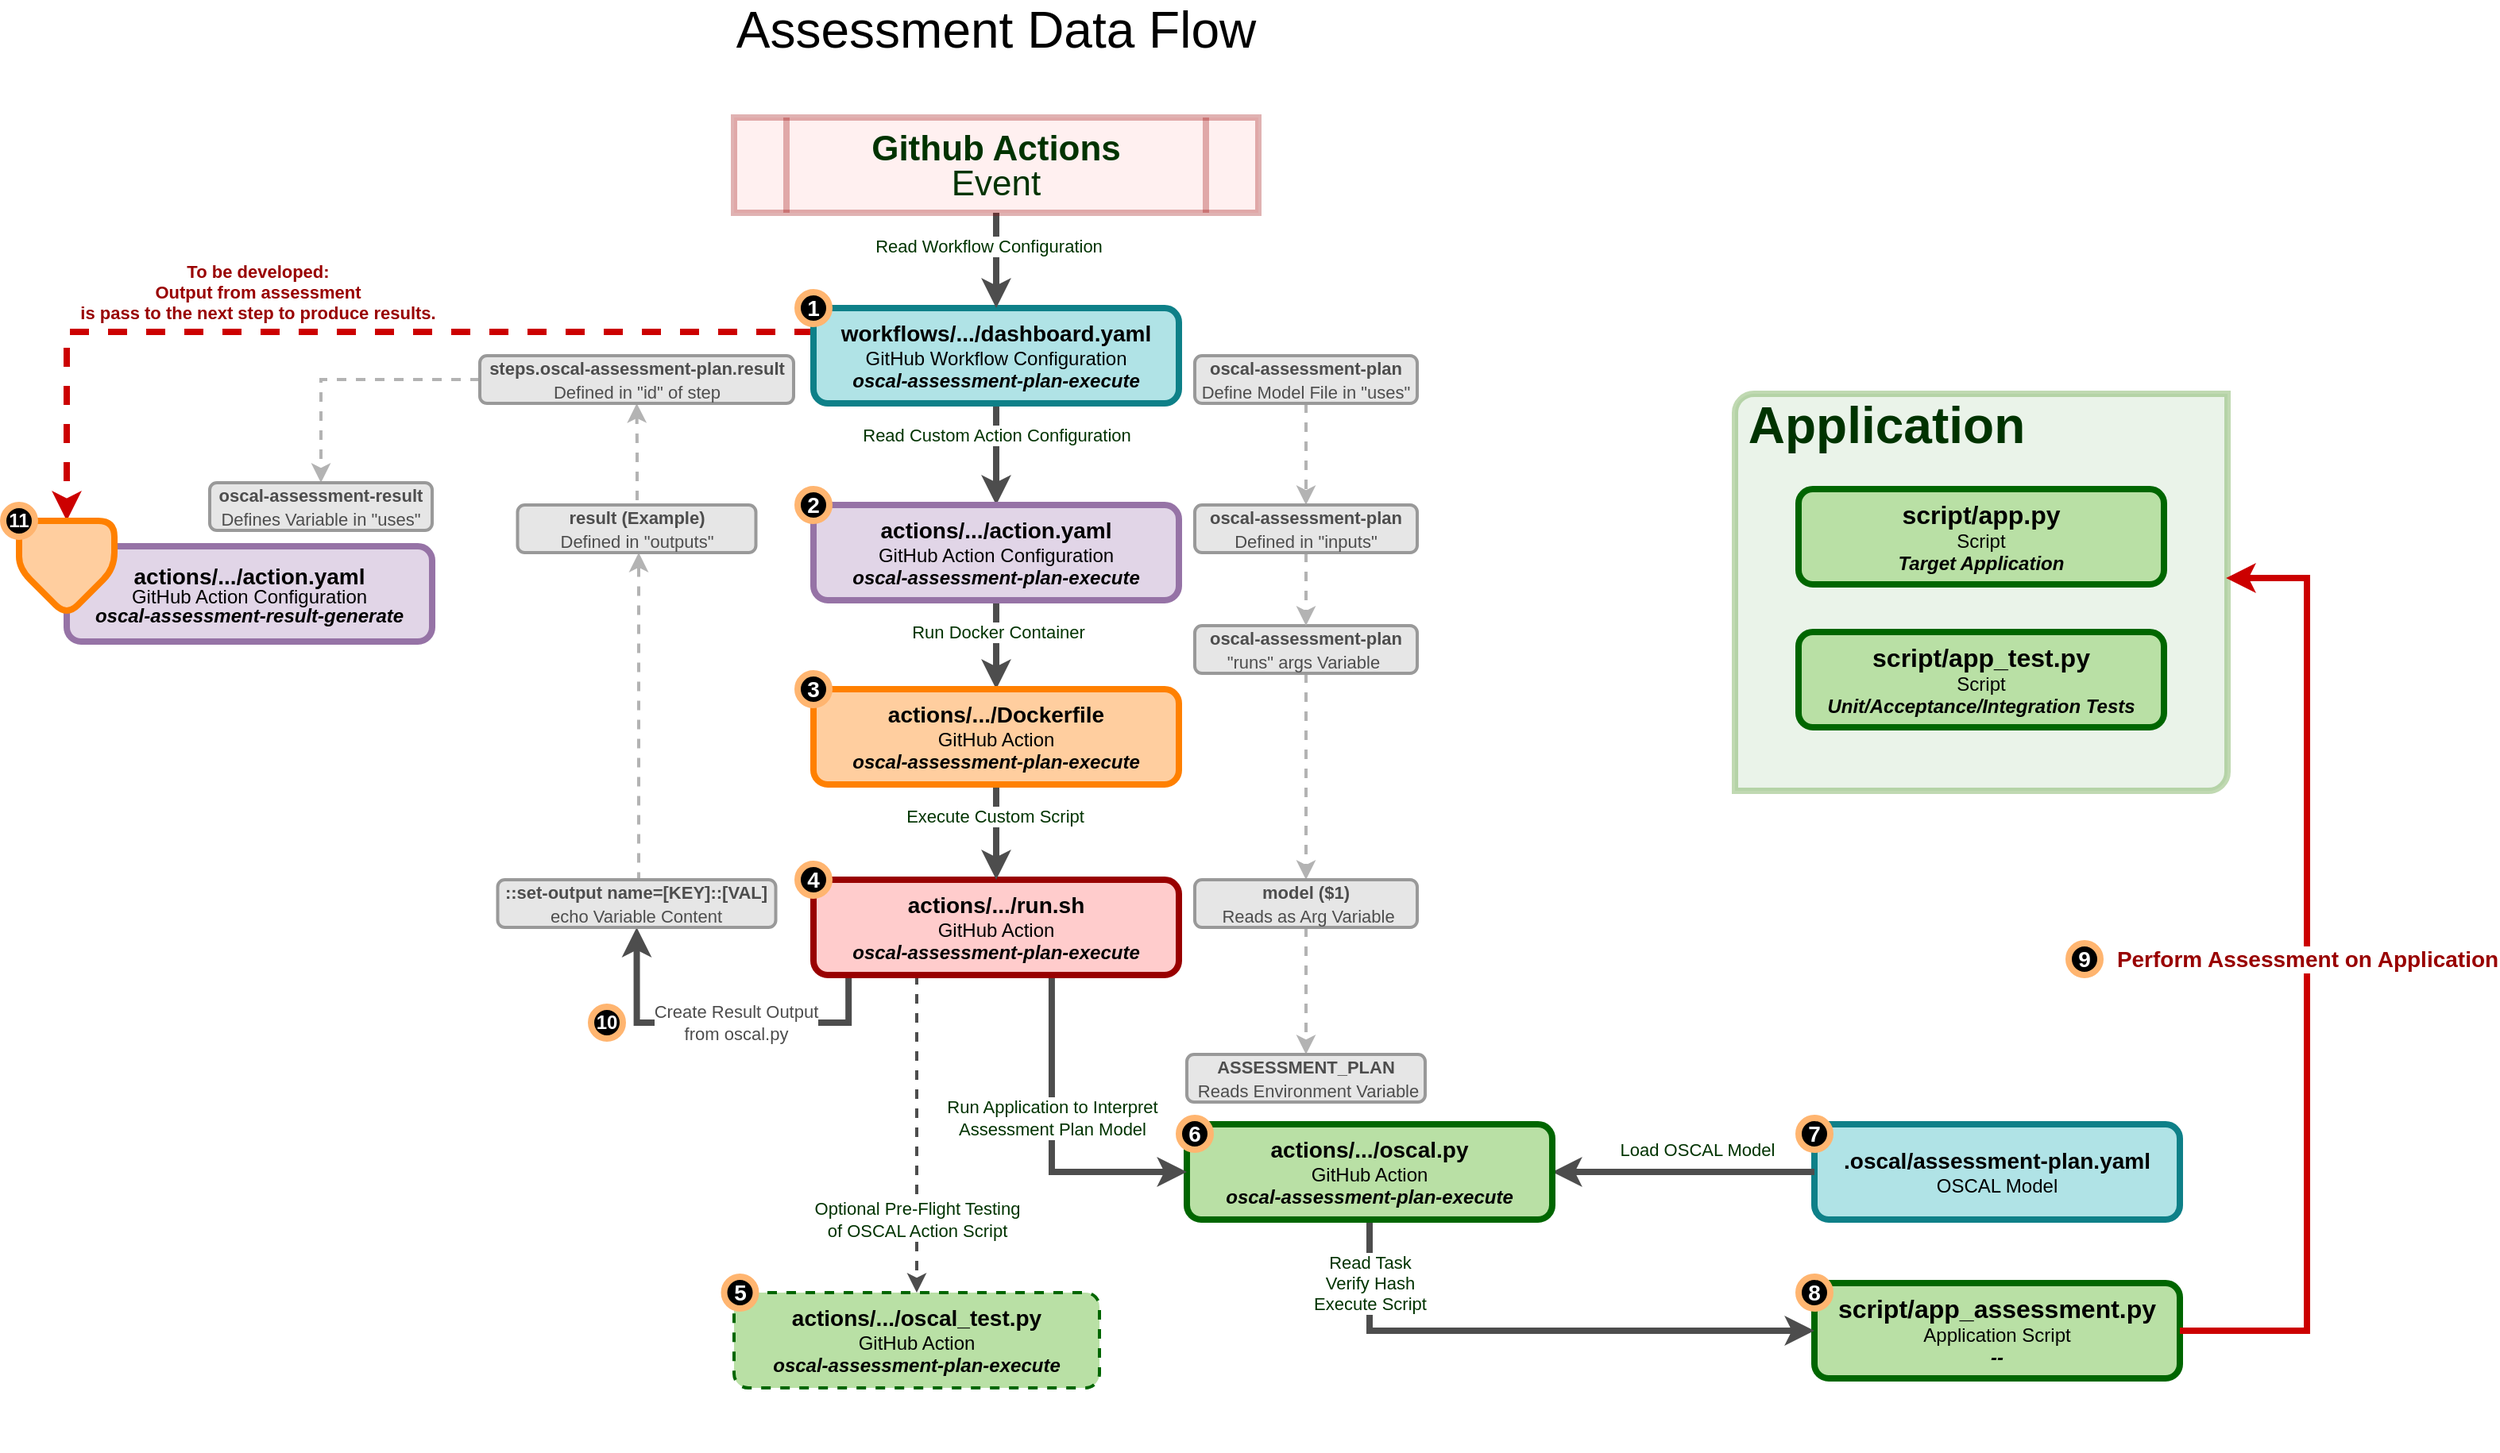 <mxfile version="19.0.3" type="device" pages="2"><diagram id="DK_BYL-KvouAPOzj1nR3" name="Execute Plan"><mxGraphModel dx="3864" dy="906" grid="1" gridSize="10" guides="1" tooltips="1" connect="1" arrows="1" fold="1" page="1" pageScale="1" pageWidth="1100" pageHeight="850" math="0" shadow="0"><root><mxCell id="0"/><mxCell id="1" parent="0"/><mxCell id="OevpBaYBdrPX-wAEl6ck-3" value="&lt;p style=&quot;line-height: 1;&quot;&gt;&lt;b style=&quot;&quot;&gt;&lt;font style=&quot;font-size: 14px;&quot;&gt;actions/.../action.yaml&lt;br&gt;&lt;/font&gt;&lt;/b&gt;GitHub Action Configuration&lt;br&gt;&lt;i&gt;&lt;b&gt;oscal-assessment-result-generate&lt;/b&gt;&lt;/i&gt;&lt;/p&gt;" style="rounded=1;whiteSpace=wrap;html=1;fillColor=#e1d5e7;strokeColor=#9673a6;strokeWidth=4;" vertex="1" parent="1"><mxGeometry x="-1070" y="350" width="230" height="60" as="geometry"/></mxCell><mxCell id="-z_Dw4vMfau2iVcTP8MX-14" value="" style="group;fontColor=#006600;" vertex="1" connectable="0" parent="1"><mxGeometry x="-30" y="230" width="330" height="690" as="geometry"/></mxCell><mxCell id="-z_Dw4vMfau2iVcTP8MX-8" value="" style="verticalLabelPosition=bottom;verticalAlign=top;html=1;shape=mxgraph.basic.diag_round_rect;dx=6;fontSize=14;strokeColor=#82b366;fillColor=#d5e8d4;strokeWidth=4;opacity=50;" vertex="1" parent="-z_Dw4vMfau2iVcTP8MX-14"><mxGeometry x="10" y="24" width="310" height="250" as="geometry"/></mxCell><mxCell id="Aw4ewuG1a7vLETUiIKh--3" value="&lt;font style=&quot;font-size: 16px;&quot;&gt;&lt;b&gt;script/app.py&lt;/b&gt;&lt;/font&gt;&lt;br&gt;Script&lt;br&gt;&lt;b&gt;&lt;i&gt;Target Application&lt;/i&gt;&lt;/b&gt;" style="rounded=1;whiteSpace=wrap;html=1;fillColor=#B9E0A5;strokeColor=#006600;strokeWidth=4;" parent="-z_Dw4vMfau2iVcTP8MX-14" vertex="1"><mxGeometry x="50" y="84" width="230" height="60" as="geometry"/></mxCell><mxCell id="-z_Dw4vMfau2iVcTP8MX-1" value="&lt;font style=&quot;font-size: 16px;&quot;&gt;&lt;b&gt;script/&lt;/b&gt;&lt;b&gt;app_test.py&lt;/b&gt;&lt;/font&gt;&lt;br&gt;Script&lt;br&gt;&lt;b&gt;&lt;i&gt;Unit/Acceptance/Integration Tests&lt;/i&gt;&lt;/b&gt;" style="rounded=1;whiteSpace=wrap;html=1;fillColor=#B9E0A5;strokeColor=#006600;strokeWidth=4;" vertex="1" parent="-z_Dw4vMfau2iVcTP8MX-14"><mxGeometry x="50" y="174" width="230" height="60" as="geometry"/></mxCell><mxCell id="-z_Dw4vMfau2iVcTP8MX-13" value="&lt;font color=&quot;#003300&quot;&gt;Application&lt;/font&gt;" style="text;html=1;align=center;verticalAlign=middle;resizable=0;points=[];autosize=1;strokeColor=none;fillColor=none;fontSize=32;fontStyle=1" vertex="1" parent="-z_Dw4vMfau2iVcTP8MX-14"><mxGeometry x="10" y="24" width="190" height="40" as="geometry"/></mxCell><mxCell id="-z_Dw4vMfau2iVcTP8MX-3" value="&lt;font style=&quot;font-size: 14px;&quot;&gt;&lt;b style=&quot;&quot;&gt;.oscal/assessment-plan.yaml&lt;/b&gt;&lt;/font&gt;&lt;br&gt;OSCAL Model" style="rounded=1;whiteSpace=wrap;html=1;fillColor=#b0e3e6;strokeColor=#0e8088;strokeWidth=4;" vertex="1" parent="-z_Dw4vMfau2iVcTP8MX-14"><mxGeometry x="60" y="484" width="230" height="60" as="geometry"/></mxCell><mxCell id="-z_Dw4vMfau2iVcTP8MX-2" value="&lt;font style=&quot;font-size: 16px;&quot;&gt;&lt;b&gt;script/&lt;/b&gt;&lt;b&gt;app_assessment.py&lt;/b&gt;&lt;/font&gt;&lt;br&gt;Application Script&lt;br&gt;&lt;b style=&quot;font-style: italic;&quot;&gt;--&lt;/b&gt;" style="rounded=1;whiteSpace=wrap;html=1;fillColor=#B9E0A5;strokeColor=#006600;strokeWidth=4;" vertex="1" parent="-z_Dw4vMfau2iVcTP8MX-14"><mxGeometry x="60" y="584" width="230" height="60" as="geometry"/></mxCell><mxCell id="-z_Dw4vMfau2iVcTP8MX-27" style="edgeStyle=orthogonalEdgeStyle;shape=connector;rounded=0;orthogonalLoop=1;jettySize=auto;html=1;entryX=0.997;entryY=0.464;entryDx=0;entryDy=0;entryPerimeter=0;labelBackgroundColor=default;fontFamily=Helvetica;fontSize=22;fontColor=#003300;endArrow=classic;strokeColor=#CC0000;strokeWidth=4;exitX=1;exitY=0.5;exitDx=0;exitDy=0;" edge="1" parent="-z_Dw4vMfau2iVcTP8MX-14" source="-z_Dw4vMfau2iVcTP8MX-2" target="-z_Dw4vMfau2iVcTP8MX-8"><mxGeometry relative="1" as="geometry"><Array as="points"><mxPoint x="370" y="614"/><mxPoint x="370" y="140"/></Array></mxGeometry></mxCell><mxCell id="-z_Dw4vMfau2iVcTP8MX-30" value="&lt;b&gt;&lt;font style=&quot;font-size: 14px;&quot;&gt;Perform Assessment on Application&lt;/font&gt;&lt;/b&gt;" style="edgeLabel;html=1;align=center;verticalAlign=middle;resizable=0;points=[];fontSize=12;fontFamily=Helvetica;fontColor=#990000;labelBackgroundColor=default;" vertex="1" connectable="0" parent="-z_Dw4vMfau2iVcTP8MX-27"><mxGeometry x="-0.038" y="-3" relative="1" as="geometry"><mxPoint x="-3" y="-23" as="offset"/></mxGeometry></mxCell><mxCell id="nDVnue_ORXi7tlukUB_Q-8" value="&lt;b style=&quot;font-size: 14px;&quot;&gt;&lt;font style=&quot;font-size: 14px;&quot;&gt;7&lt;/font&gt;&lt;/b&gt;" style="ellipse;whiteSpace=wrap;html=1;aspect=fixed;labelBackgroundColor=none;fontFamily=Helvetica;fontSize=14;strokeWidth=4;fillColor=#000000;strokeColor=#FFB570;fontColor=#FFFFFF;" vertex="1" parent="-z_Dw4vMfau2iVcTP8MX-14"><mxGeometry x="50" y="480" width="20" height="20" as="geometry"/></mxCell><mxCell id="nDVnue_ORXi7tlukUB_Q-10" value="&lt;b style=&quot;font-size: 14px;&quot;&gt;&lt;font style=&quot;font-size: 14px;&quot;&gt;8&lt;/font&gt;&lt;/b&gt;" style="ellipse;whiteSpace=wrap;html=1;aspect=fixed;labelBackgroundColor=none;fontFamily=Helvetica;fontSize=14;strokeWidth=4;fillColor=#000000;strokeColor=#FFB570;fontColor=#FFFFFF;" vertex="1" parent="-z_Dw4vMfau2iVcTP8MX-14"><mxGeometry x="50" y="580" width="20" height="20" as="geometry"/></mxCell><mxCell id="nDVnue_ORXi7tlukUB_Q-11" value="&lt;b style=&quot;font-size: 14px;&quot;&gt;&lt;font style=&quot;font-size: 14px;&quot;&gt;9&lt;/font&gt;&lt;/b&gt;" style="ellipse;whiteSpace=wrap;html=1;aspect=fixed;labelBackgroundColor=none;fontFamily=Helvetica;fontSize=14;strokeWidth=4;fillColor=#000000;strokeColor=#FFB570;fontColor=#FFFFFF;" vertex="1" parent="-z_Dw4vMfau2iVcTP8MX-14"><mxGeometry x="220" y="370" width="20" height="20" as="geometry"/></mxCell><mxCell id="Aw4ewuG1a7vLETUiIKh--1" value="&lt;b style=&quot;&quot;&gt;&lt;font style=&quot;font-size: 14px;&quot;&gt;actions/.../oscal_test.py&lt;br&gt;&lt;/font&gt;&lt;/b&gt;GitHub Action&lt;br&gt;&lt;i&gt;&lt;b&gt;oscal-assessment-plan-execute&lt;/b&gt;&lt;/i&gt;" style="rounded=1;whiteSpace=wrap;html=1;fillColor=#B9E0A5;strokeColor=#006600;strokeWidth=2;dashed=1;" parent="1" vertex="1"><mxGeometry x="-650" y="820" width="230" height="60" as="geometry"/></mxCell><mxCell id="-z_Dw4vMfau2iVcTP8MX-25" style="edgeStyle=orthogonalEdgeStyle;shape=connector;rounded=0;orthogonalLoop=1;jettySize=auto;html=1;labelBackgroundColor=default;fontFamily=Helvetica;fontSize=22;fontColor=#003300;endArrow=classic;strokeColor=#4D4D4D;strokeWidth=4;" edge="1" parent="1" source="-z_Dw4vMfau2iVcTP8MX-3" target="-z_Dw4vMfau2iVcTP8MX-4"><mxGeometry relative="1" as="geometry"/></mxCell><mxCell id="-z_Dw4vMfau2iVcTP8MX-38" value="Load OSCAL Model" style="edgeLabel;html=1;align=center;verticalAlign=middle;resizable=0;points=[];fontSize=11;fontFamily=Helvetica;fontColor=#003300;" vertex="1" connectable="0" parent="-z_Dw4vMfau2iVcTP8MX-25"><mxGeometry x="0.1" y="1" relative="1" as="geometry"><mxPoint x="17" y="-15" as="offset"/></mxGeometry></mxCell><mxCell id="-z_Dw4vMfau2iVcTP8MX-26" style="edgeStyle=orthogonalEdgeStyle;shape=connector;rounded=0;orthogonalLoop=1;jettySize=auto;html=1;entryX=0;entryY=0.5;entryDx=0;entryDy=0;labelBackgroundColor=default;fontFamily=Helvetica;fontSize=22;fontColor=#003300;endArrow=classic;strokeColor=#4D4D4D;strokeWidth=4;exitX=0.5;exitY=1;exitDx=0;exitDy=0;" edge="1" parent="1" source="-z_Dw4vMfau2iVcTP8MX-4" target="-z_Dw4vMfau2iVcTP8MX-2"><mxGeometry relative="1" as="geometry"/></mxCell><mxCell id="-z_Dw4vMfau2iVcTP8MX-37" value="Read Task&lt;br&gt;Verify Hash&lt;br&gt;Execute Script" style="edgeLabel;html=1;align=center;verticalAlign=middle;resizable=0;points=[];fontSize=11;fontFamily=Helvetica;fontColor=#003300;" vertex="1" connectable="0" parent="-z_Dw4vMfau2iVcTP8MX-26"><mxGeometry x="-0.694" relative="1" as="geometry"><mxPoint y="-14" as="offset"/></mxGeometry></mxCell><mxCell id="-z_Dw4vMfau2iVcTP8MX-4" value="&lt;b style=&quot;&quot;&gt;&lt;font style=&quot;font-size: 14px;&quot;&gt;actions/.../oscal.py&lt;br&gt;&lt;/font&gt;&lt;/b&gt;GitHub Action&lt;br&gt;&lt;i&gt;&lt;b&gt;oscal-assessment-plan-execute&lt;/b&gt;&lt;/i&gt;" style="rounded=1;whiteSpace=wrap;html=1;fillColor=#B9E0A5;strokeColor=#006600;strokeWidth=4;" vertex="1" parent="1"><mxGeometry x="-365" y="714" width="230" height="60" as="geometry"/></mxCell><mxCell id="-z_Dw4vMfau2iVcTP8MX-20" style="edgeStyle=orthogonalEdgeStyle;shape=connector;rounded=0;orthogonalLoop=1;jettySize=auto;html=1;entryX=0.5;entryY=0;entryDx=0;entryDy=0;labelBackgroundColor=default;fontFamily=Helvetica;fontSize=22;fontColor=#003300;endArrow=classic;strokeColor=#4D4D4D;strokeWidth=4;" edge="1" parent="1" source="-z_Dw4vMfau2iVcTP8MX-5" target="-z_Dw4vMfau2iVcTP8MX-17"><mxGeometry relative="1" as="geometry"/></mxCell><mxCell id="-z_Dw4vMfau2iVcTP8MX-33" value="Read Custom Action Configuration" style="edgeLabel;html=1;align=center;verticalAlign=middle;resizable=0;points=[];fontSize=11;fontFamily=Helvetica;fontColor=#003300;" vertex="1" connectable="0" parent="-z_Dw4vMfau2iVcTP8MX-20"><mxGeometry x="-0.16" y="-2" relative="1" as="geometry"><mxPoint x="2" y="-7" as="offset"/></mxGeometry></mxCell><mxCell id="OevpBaYBdrPX-wAEl6ck-6" style="edgeStyle=orthogonalEdgeStyle;shape=connector;rounded=0;jumpSize=6;orthogonalLoop=1;jettySize=auto;html=1;exitX=0;exitY=0.25;exitDx=0;exitDy=0;entryX=0.5;entryY=0;entryDx=0;entryDy=0;dashed=1;labelBackgroundColor=default;fontFamily=Helvetica;fontSize=22;fontColor=#CC0000;endArrow=classic;strokeColor=#CC0000;strokeWidth=4;" edge="1" parent="1" source="-z_Dw4vMfau2iVcTP8MX-5" target="OevpBaYBdrPX-wAEl6ck-1"><mxGeometry relative="1" as="geometry"><Array as="points"><mxPoint x="-1070" y="215"/></Array></mxGeometry></mxCell><mxCell id="nDVnue_ORXi7tlukUB_Q-1" value="To be developed: &lt;br&gt;Output from assessment &lt;br&gt;is pass to the next step to produce results." style="edgeLabel;html=1;align=center;verticalAlign=middle;resizable=0;points=[];fontSize=11;fontFamily=Helvetica;fontColor=#990000;fontStyle=1" vertex="1" connectable="0" parent="OevpBaYBdrPX-wAEl6ck-6"><mxGeometry x="0.186" y="-3" relative="1" as="geometry"><mxPoint x="-1" y="-22" as="offset"/></mxGeometry></mxCell><mxCell id="-z_Dw4vMfau2iVcTP8MX-5" value="&lt;b style=&quot;&quot;&gt;&lt;font style=&quot;font-size: 14px;&quot;&gt;workflows/.../dashboard.yaml&lt;br&gt;&lt;/font&gt;&lt;/b&gt;GitHub Workflow Configuration&lt;br&gt;&lt;i&gt;&lt;b&gt;oscal-assessment-plan-execute&lt;/b&gt;&lt;/i&gt;" style="rounded=1;whiteSpace=wrap;html=1;fillColor=#b0e3e6;strokeColor=#0e8088;strokeWidth=4;" vertex="1" parent="1"><mxGeometry x="-600" y="200" width="230" height="60" as="geometry"/></mxCell><mxCell id="-z_Dw4vMfau2iVcTP8MX-23" style="edgeStyle=orthogonalEdgeStyle;shape=connector;rounded=0;orthogonalLoop=1;jettySize=auto;html=1;labelBackgroundColor=default;fontFamily=Helvetica;fontSize=22;fontColor=#003300;endArrow=classic;strokeColor=#4D4D4D;strokeWidth=2;dashed=1;entryX=0.5;entryY=0;entryDx=0;entryDy=0;" edge="1" parent="1" source="-z_Dw4vMfau2iVcTP8MX-6" target="Aw4ewuG1a7vLETUiIKh--1"><mxGeometry relative="1" as="geometry"><mxPoint x="-780" y="820" as="sourcePoint"/><mxPoint x="-740" y="720" as="targetPoint"/><Array as="points"><mxPoint x="-535" y="700"/><mxPoint x="-535" y="700"/></Array></mxGeometry></mxCell><mxCell id="-z_Dw4vMfau2iVcTP8MX-29" value="Optional Pre-Flight Testing&lt;br style=&quot;font-size: 11px;&quot;&gt;of OSCAL Action Script" style="edgeLabel;html=1;align=center;verticalAlign=middle;resizable=0;points=[];fontSize=11;fontFamily=Helvetica;fontColor=#003300;labelBackgroundColor=default;" vertex="1" connectable="0" parent="-z_Dw4vMfau2iVcTP8MX-23"><mxGeometry x="0.189" y="-1" relative="1" as="geometry"><mxPoint x="1" y="35" as="offset"/></mxGeometry></mxCell><mxCell id="-z_Dw4vMfau2iVcTP8MX-24" style="edgeStyle=orthogonalEdgeStyle;shape=connector;rounded=0;orthogonalLoop=1;jettySize=auto;html=1;entryX=0;entryY=0.5;entryDx=0;entryDy=0;labelBackgroundColor=default;fontFamily=Helvetica;fontSize=22;fontColor=#003300;endArrow=classic;strokeColor=#4D4D4D;strokeWidth=4;exitX=0.652;exitY=1;exitDx=0;exitDy=0;exitPerimeter=0;" edge="1" parent="1" source="-z_Dw4vMfau2iVcTP8MX-6" target="-z_Dw4vMfau2iVcTP8MX-4"><mxGeometry relative="1" as="geometry"/></mxCell><mxCell id="-z_Dw4vMfau2iVcTP8MX-36" value="Run Application to Interpret&lt;br&gt;Assessment Plan Model" style="edgeLabel;html=1;align=center;verticalAlign=middle;resizable=0;points=[];fontSize=11;fontFamily=Helvetica;fontColor=#003300;" vertex="1" connectable="0" parent="-z_Dw4vMfau2iVcTP8MX-24"><mxGeometry x="-0.271" y="1" relative="1" as="geometry"><mxPoint x="-1" y="14" as="offset"/></mxGeometry></mxCell><mxCell id="-z_Dw4vMfau2iVcTP8MX-46" style="edgeStyle=orthogonalEdgeStyle;shape=connector;rounded=0;orthogonalLoop=1;jettySize=auto;html=1;labelBackgroundColor=default;fontFamily=Helvetica;fontSize=22;fontColor=#003300;endArrow=classic;strokeColor=#4D4D4D;strokeWidth=4;exitX=0.096;exitY=1;exitDx=0;exitDy=0;exitPerimeter=0;entryX=0.5;entryY=1;entryDx=0;entryDy=0;" edge="1" parent="1" source="-z_Dw4vMfau2iVcTP8MX-6" target="-z_Dw4vMfau2iVcTP8MX-63"><mxGeometry relative="1" as="geometry"><mxPoint x="-680" y="650" as="targetPoint"/><mxPoint x="-610" y="620" as="sourcePoint"/><Array as="points"><mxPoint x="-578" y="650"/><mxPoint x="-711" y="650"/></Array></mxGeometry></mxCell><mxCell id="-z_Dw4vMfau2iVcTP8MX-82" value="Create Result Output&lt;br&gt;from oscal.py" style="edgeLabel;html=1;align=center;verticalAlign=middle;resizable=0;points=[];fontSize=11;fontFamily=Helvetica;fontColor=#4D4D4D;" vertex="1" connectable="0" parent="-z_Dw4vMfau2iVcTP8MX-46"><mxGeometry x="-0.252" y="1" relative="1" as="geometry"><mxPoint x="-18" y="-1" as="offset"/></mxGeometry></mxCell><mxCell id="-z_Dw4vMfau2iVcTP8MX-6" value="&lt;b style=&quot;&quot;&gt;&lt;font style=&quot;font-size: 14px;&quot;&gt;actions/.../run.sh&lt;br&gt;&lt;/font&gt;&lt;/b&gt;GitHub Action&lt;br&gt;&lt;i&gt;&lt;b&gt;oscal-assessment-plan-execute&lt;/b&gt;&lt;/i&gt;" style="rounded=1;whiteSpace=wrap;html=1;fillColor=#FFCCCC;strokeColor=#990000;strokeWidth=4;" vertex="1" parent="1"><mxGeometry x="-600" y="560" width="230" height="60" as="geometry"/></mxCell><mxCell id="-z_Dw4vMfau2iVcTP8MX-19" style="edgeStyle=orthogonalEdgeStyle;orthogonalLoop=1;jettySize=auto;html=1;entryX=0.5;entryY=0;entryDx=0;entryDy=0;fontSize=22;fontColor=#003300;strokeWidth=4;strokeColor=#4D4D4D;rounded=0;" edge="1" parent="1" source="-z_Dw4vMfau2iVcTP8MX-15" target="-z_Dw4vMfau2iVcTP8MX-5"><mxGeometry relative="1" as="geometry"/></mxCell><mxCell id="-z_Dw4vMfau2iVcTP8MX-32" value="Read Workflow Configuration" style="edgeLabel;html=1;align=center;verticalAlign=middle;resizable=0;points=[];fontSize=11;fontFamily=Helvetica;fontColor=#003300;spacingTop=0;spacing=4;" vertex="1" connectable="0" parent="-z_Dw4vMfau2iVcTP8MX-19"><mxGeometry x="-0.12" y="-2" relative="1" as="geometry"><mxPoint x="-3" y="-6" as="offset"/></mxGeometry></mxCell><mxCell id="-z_Dw4vMfau2iVcTP8MX-15" value="&lt;p style=&quot;line-height: 1; font-size: 22px;&quot;&gt;&lt;b&gt;Github Actions&lt;/b&gt;&lt;br&gt;Event&lt;/p&gt;" style="shape=process;whiteSpace=wrap;html=1;backgroundOutline=1;fontSize=32;fontColor=#003300;strokeColor=#990000;strokeWidth=4;fillColor=#FFCCCC;opacity=30;" vertex="1" parent="1"><mxGeometry x="-650" y="80" width="330" height="60" as="geometry"/></mxCell><mxCell id="-z_Dw4vMfau2iVcTP8MX-21" style="edgeStyle=orthogonalEdgeStyle;shape=connector;rounded=0;orthogonalLoop=1;jettySize=auto;html=1;entryX=0.5;entryY=0;entryDx=0;entryDy=0;labelBackgroundColor=default;fontFamily=Helvetica;fontSize=22;fontColor=#003300;endArrow=classic;strokeColor=#4D4D4D;strokeWidth=4;" edge="1" parent="1" source="-z_Dw4vMfau2iVcTP8MX-17" target="-z_Dw4vMfau2iVcTP8MX-18"><mxGeometry relative="1" as="geometry"/></mxCell><mxCell id="-z_Dw4vMfau2iVcTP8MX-34" value="Run Docker Container" style="edgeLabel;html=1;align=center;verticalAlign=middle;resizable=0;points=[];fontSize=11;fontFamily=Helvetica;fontColor=#003300;" vertex="1" connectable="0" parent="-z_Dw4vMfau2iVcTP8MX-21"><mxGeometry x="-0.286" y="1" relative="1" as="geometry"><mxPoint as="offset"/></mxGeometry></mxCell><mxCell id="-z_Dw4vMfau2iVcTP8MX-17" value="&lt;b style=&quot;&quot;&gt;&lt;font style=&quot;font-size: 14px;&quot;&gt;actions/.../action.yaml&lt;br&gt;&lt;/font&gt;&lt;/b&gt;GitHub Action Configuration&lt;br&gt;&lt;i&gt;&lt;b&gt;oscal-assessment-plan-execute&lt;/b&gt;&lt;/i&gt;" style="rounded=1;whiteSpace=wrap;html=1;fillColor=#e1d5e7;strokeColor=#9673a6;strokeWidth=4;" vertex="1" parent="1"><mxGeometry x="-600" y="324" width="230" height="60" as="geometry"/></mxCell><mxCell id="-z_Dw4vMfau2iVcTP8MX-22" style="edgeStyle=orthogonalEdgeStyle;shape=connector;rounded=0;orthogonalLoop=1;jettySize=auto;html=1;entryX=0.5;entryY=0;entryDx=0;entryDy=0;labelBackgroundColor=default;fontFamily=Helvetica;fontSize=22;fontColor=#003300;endArrow=classic;strokeColor=#4D4D4D;strokeWidth=4;" edge="1" parent="1" source="-z_Dw4vMfau2iVcTP8MX-18" target="-z_Dw4vMfau2iVcTP8MX-6"><mxGeometry relative="1" as="geometry"/></mxCell><mxCell id="-z_Dw4vMfau2iVcTP8MX-35" value="Execute Custom Script" style="edgeLabel;html=1;align=center;verticalAlign=middle;resizable=0;points=[];fontSize=11;fontFamily=Helvetica;fontColor=#003300;" vertex="1" connectable="0" parent="-z_Dw4vMfau2iVcTP8MX-22"><mxGeometry x="-0.333" y="-1" relative="1" as="geometry"><mxPoint as="offset"/></mxGeometry></mxCell><mxCell id="-z_Dw4vMfau2iVcTP8MX-18" value="&lt;b style=&quot;&quot;&gt;&lt;font style=&quot;font-size: 14px;&quot;&gt;actions/.../Dockerfile&lt;br&gt;&lt;/font&gt;&lt;/b&gt;GitHub Action&lt;br&gt;&lt;i&gt;&lt;b&gt;oscal-assessment-plan-execute&lt;/b&gt;&lt;/i&gt;" style="rounded=1;whiteSpace=wrap;html=1;fillColor=#FFCE9F;strokeColor=#FF8000;strokeWidth=4;" vertex="1" parent="1"><mxGeometry x="-600" y="440" width="230" height="60" as="geometry"/></mxCell><mxCell id="-z_Dw4vMfau2iVcTP8MX-41" style="edgeStyle=orthogonalEdgeStyle;shape=connector;rounded=0;orthogonalLoop=1;jettySize=auto;html=1;entryX=0.5;entryY=0;entryDx=0;entryDy=0;dashed=1;labelBackgroundColor=default;fontFamily=Helvetica;fontSize=11;fontColor=#4D4D4D;endArrow=classic;strokeColor=#B3B3B3;strokeWidth=2;" edge="1" parent="1" source="-z_Dw4vMfau2iVcTP8MX-39" target="-z_Dw4vMfau2iVcTP8MX-67"><mxGeometry relative="1" as="geometry"/></mxCell><mxCell id="-z_Dw4vMfau2iVcTP8MX-39" value="&lt;font style=&quot;font-size: 11px;&quot;&gt;&lt;b style=&quot;&quot;&gt;oscal-assessment-plan&lt;br&gt;&lt;/b&gt;Define Model File in &quot;uses&quot;&lt;/font&gt;" style="rounded=1;whiteSpace=wrap;html=1;fillColor=#E6E6E6;strokeColor=#999999;strokeWidth=2;fontColor=#4D4D4D;" vertex="1" parent="1"><mxGeometry x="-360" y="230" width="140" height="30" as="geometry"/></mxCell><mxCell id="-z_Dw4vMfau2iVcTP8MX-43" style="edgeStyle=orthogonalEdgeStyle;shape=connector;rounded=0;orthogonalLoop=1;jettySize=auto;html=1;entryX=0.5;entryY=0;entryDx=0;entryDy=0;dashed=1;labelBackgroundColor=default;fontFamily=Helvetica;fontSize=11;fontColor=#4D4D4D;endArrow=classic;strokeColor=#B3B3B3;strokeWidth=2;" edge="1" parent="1" source="-z_Dw4vMfau2iVcTP8MX-40" target="-z_Dw4vMfau2iVcTP8MX-42"><mxGeometry relative="1" as="geometry"/></mxCell><mxCell id="-z_Dw4vMfau2iVcTP8MX-40" value="&lt;font style=&quot;font-size: 11px;&quot;&gt;&lt;b style=&quot;&quot;&gt;oscal-assessment-plan&lt;br&gt;&lt;/b&gt;&quot;runs&quot; args Variable&amp;nbsp;&lt;/font&gt;" style="rounded=1;whiteSpace=wrap;html=1;fillColor=#E6E6E6;strokeColor=#999999;strokeWidth=2;fontColor=#4D4D4D;" vertex="1" parent="1"><mxGeometry x="-360" y="400" width="140" height="30" as="geometry"/></mxCell><mxCell id="-z_Dw4vMfau2iVcTP8MX-45" style="edgeStyle=orthogonalEdgeStyle;shape=connector;rounded=0;orthogonalLoop=1;jettySize=auto;html=1;dashed=1;labelBackgroundColor=default;fontFamily=Helvetica;fontSize=11;fontColor=#4D4D4D;endArrow=classic;strokeColor=#B3B3B3;strokeWidth=2;" edge="1" parent="1" source="-z_Dw4vMfau2iVcTP8MX-42" target="-z_Dw4vMfau2iVcTP8MX-44"><mxGeometry relative="1" as="geometry"/></mxCell><mxCell id="-z_Dw4vMfau2iVcTP8MX-42" value="&lt;font style=&quot;font-size: 11px;&quot;&gt;&lt;b&gt;model ($1)&lt;br&gt;&lt;/b&gt;&amp;nbsp;Reads as Arg Variable&lt;/font&gt;" style="rounded=1;whiteSpace=wrap;html=1;fillColor=#E6E6E6;strokeColor=#999999;strokeWidth=2;fontColor=#4D4D4D;" vertex="1" parent="1"><mxGeometry x="-360" y="560" width="140" height="30" as="geometry"/></mxCell><mxCell id="-z_Dw4vMfau2iVcTP8MX-44" value="&lt;font style=&quot;&quot;&gt;&lt;span style=&quot;font-size: 11px;&quot;&gt;&lt;b&gt;ASSESSMENT_PLAN&lt;/b&gt;&lt;/span&gt;&lt;br&gt;&lt;span style=&quot;font-size: 11px;&quot;&gt;&amp;nbsp;Reads Environment Variable&lt;/span&gt;&lt;/font&gt;" style="rounded=1;whiteSpace=wrap;html=1;fillColor=#E6E6E6;strokeColor=#999999;strokeWidth=2;fontColor=#4D4D4D;" vertex="1" parent="1"><mxGeometry x="-365" y="670" width="150" height="30" as="geometry"/></mxCell><mxCell id="-z_Dw4vMfau2iVcTP8MX-66" style="edgeStyle=orthogonalEdgeStyle;shape=connector;rounded=0;orthogonalLoop=1;jettySize=auto;html=1;dashed=1;labelBackgroundColor=default;fontFamily=Helvetica;fontSize=11;fontColor=#4D4D4D;endArrow=classic;strokeColor=#B3B3B3;strokeWidth=2;exitX=0.5;exitY=0;exitDx=0;exitDy=0;" edge="1" parent="1" source="-z_Dw4vMfau2iVcTP8MX-63" target="-z_Dw4vMfau2iVcTP8MX-64"><mxGeometry relative="1" as="geometry"><Array as="points"><mxPoint x="-710" y="560"/></Array></mxGeometry></mxCell><mxCell id="-z_Dw4vMfau2iVcTP8MX-63" value="&lt;font style=&quot;font-size: 11px;&quot;&gt;&lt;b&gt;::set-output name=[KEY]::[VAL]&lt;br&gt;&lt;/b&gt;echo Variable Content&lt;/font&gt;" style="rounded=1;whiteSpace=wrap;html=1;fillColor=#E6E6E6;strokeColor=#999999;strokeWidth=2;fontColor=#4D4D4D;" vertex="1" parent="1"><mxGeometry x="-798.75" y="560" width="175" height="30" as="geometry"/></mxCell><mxCell id="-z_Dw4vMfau2iVcTP8MX-70" style="edgeStyle=orthogonalEdgeStyle;shape=connector;rounded=0;orthogonalLoop=1;jettySize=auto;html=1;entryX=0.5;entryY=1;entryDx=0;entryDy=0;dashed=1;labelBackgroundColor=default;fontFamily=Helvetica;fontSize=11;fontColor=#4D4D4D;endArrow=classic;strokeColor=#B3B3B3;strokeWidth=2;" edge="1" parent="1" target="-z_Dw4vMfau2iVcTP8MX-69"><mxGeometry relative="1" as="geometry"><mxPoint x="-710" y="320" as="sourcePoint"/><Array as="points"><mxPoint x="-711" y="320"/><mxPoint x="-711" y="290"/></Array></mxGeometry></mxCell><mxCell id="-z_Dw4vMfau2iVcTP8MX-64" value="&lt;font style=&quot;&quot;&gt;&lt;span style=&quot;font-size: 11px;&quot;&gt;&lt;b&gt;result (Example)&lt;br&gt;&lt;/b&gt;Defined in &quot;outputs&quot;&lt;/span&gt;&lt;/font&gt;" style="rounded=1;whiteSpace=wrap;html=1;fillColor=#E6E6E6;strokeColor=#999999;strokeWidth=2;fontColor=#4D4D4D;" vertex="1" parent="1"><mxGeometry x="-786.25" y="324" width="150" height="30" as="geometry"/></mxCell><mxCell id="-z_Dw4vMfau2iVcTP8MX-68" style="edgeStyle=orthogonalEdgeStyle;shape=connector;rounded=0;orthogonalLoop=1;jettySize=auto;html=1;entryX=0.5;entryY=0;entryDx=0;entryDy=0;dashed=1;labelBackgroundColor=default;fontFamily=Helvetica;fontSize=11;fontColor=#4D4D4D;endArrow=classic;strokeColor=#B3B3B3;strokeWidth=2;" edge="1" parent="1" source="-z_Dw4vMfau2iVcTP8MX-67" target="-z_Dw4vMfau2iVcTP8MX-40"><mxGeometry relative="1" as="geometry"/></mxCell><mxCell id="-z_Dw4vMfau2iVcTP8MX-67" value="&lt;font style=&quot;font-size: 11px;&quot;&gt;&lt;b style=&quot;&quot;&gt;oscal-assessment-plan&lt;br&gt;&lt;/b&gt;Defined in &quot;inputs&quot;&lt;br&gt;&lt;/font&gt;" style="rounded=1;whiteSpace=wrap;html=1;fillColor=#E6E6E6;strokeColor=#999999;strokeWidth=2;fontColor=#4D4D4D;" vertex="1" parent="1"><mxGeometry x="-360" y="324" width="140" height="30" as="geometry"/></mxCell><mxCell id="-z_Dw4vMfau2iVcTP8MX-78" style="edgeStyle=orthogonalEdgeStyle;shape=connector;rounded=0;orthogonalLoop=1;jettySize=auto;html=1;dashed=1;labelBackgroundColor=default;fontFamily=Helvetica;fontSize=11;fontColor=#4D4D4D;endArrow=classic;strokeColor=#B3B3B3;strokeWidth=2;entryX=0.5;entryY=0;entryDx=0;entryDy=0;" edge="1" parent="1" source="-z_Dw4vMfau2iVcTP8MX-69" target="-z_Dw4vMfau2iVcTP8MX-81"><mxGeometry relative="1" as="geometry"><mxPoint x="-1060" y="245" as="targetPoint"/><Array as="points"><mxPoint x="-910" y="245"/></Array></mxGeometry></mxCell><mxCell id="-z_Dw4vMfau2iVcTP8MX-69" value="&lt;font style=&quot;&quot;&gt;&lt;span style=&quot;font-size: 11px;&quot;&gt;&lt;b&gt;steps.oscal-assessment-plan.result&lt;br&gt;&lt;/b&gt;Defined in &quot;id&quot; of step&lt;/span&gt;&lt;/font&gt;" style="rounded=1;whiteSpace=wrap;html=1;fillColor=#E6E6E6;strokeColor=#999999;strokeWidth=2;fontColor=#4D4D4D;" vertex="1" parent="1"><mxGeometry x="-810" y="230" width="197.5" height="30" as="geometry"/></mxCell><mxCell id="-z_Dw4vMfau2iVcTP8MX-81" value="&lt;font style=&quot;font-size: 11px;&quot;&gt;&lt;b style=&quot;&quot;&gt;oscal-assessment-result&lt;br&gt;&lt;/b&gt;Defines Variable in &quot;uses&quot;&lt;/font&gt;" style="rounded=1;whiteSpace=wrap;html=1;fillColor=#E6E6E6;strokeColor=#999999;strokeWidth=2;fontColor=#4D4D4D;" vertex="1" parent="1"><mxGeometry x="-980" y="310" width="140" height="30" as="geometry"/></mxCell><mxCell id="OevpBaYBdrPX-wAEl6ck-1" value="" style="verticalLabelPosition=bottom;verticalAlign=middle;html=1;shape=offPageConnector;rounded=1;size=0.5;labelBackgroundColor=default;fontFamily=Helvetica;fontSize=12;fontColor=default;strokeColor=#FF8000;strokeWidth=4;fillColor=#FFCE9F;" vertex="1" parent="1"><mxGeometry x="-1100" y="334" width="60" height="60" as="geometry"/></mxCell><mxCell id="nDVnue_ORXi7tlukUB_Q-2" value="&lt;b style=&quot;font-size: 14px;&quot;&gt;&lt;font style=&quot;font-size: 14px;&quot;&gt;1&lt;/font&gt;&lt;/b&gt;" style="ellipse;whiteSpace=wrap;html=1;aspect=fixed;labelBackgroundColor=none;fontFamily=Helvetica;fontSize=14;strokeWidth=4;fillColor=#000000;strokeColor=#FFB570;fontColor=#FFFFFF;" vertex="1" parent="1"><mxGeometry x="-610" y="190" width="20" height="20" as="geometry"/></mxCell><mxCell id="nDVnue_ORXi7tlukUB_Q-3" value="&lt;b style=&quot;font-size: 14px;&quot;&gt;&lt;font style=&quot;font-size: 14px;&quot;&gt;2&lt;/font&gt;&lt;/b&gt;" style="ellipse;whiteSpace=wrap;html=1;aspect=fixed;labelBackgroundColor=none;fontFamily=Helvetica;fontSize=14;strokeWidth=4;fillColor=#000000;strokeColor=#FFB570;fontColor=#FFFFFF;" vertex="1" parent="1"><mxGeometry x="-610" y="314" width="20" height="20" as="geometry"/></mxCell><mxCell id="nDVnue_ORXi7tlukUB_Q-4" value="&lt;b style=&quot;font-size: 14px;&quot;&gt;&lt;font style=&quot;font-size: 14px;&quot;&gt;3&lt;/font&gt;&lt;/b&gt;" style="ellipse;whiteSpace=wrap;html=1;aspect=fixed;labelBackgroundColor=none;fontFamily=Helvetica;fontSize=14;strokeWidth=4;fillColor=#000000;strokeColor=#FFB570;fontColor=#FFFFFF;" vertex="1" parent="1"><mxGeometry x="-610" y="430" width="20" height="20" as="geometry"/></mxCell><mxCell id="nDVnue_ORXi7tlukUB_Q-5" value="&lt;b style=&quot;font-size: 14px;&quot;&gt;&lt;font style=&quot;font-size: 14px;&quot;&gt;4&lt;/font&gt;&lt;/b&gt;" style="ellipse;whiteSpace=wrap;html=1;aspect=fixed;labelBackgroundColor=none;fontFamily=Helvetica;fontSize=14;strokeWidth=4;fillColor=#000000;strokeColor=#FFB570;fontColor=#FFFFFF;" vertex="1" parent="1"><mxGeometry x="-610" y="550" width="20" height="20" as="geometry"/></mxCell><mxCell id="nDVnue_ORXi7tlukUB_Q-6" value="&lt;b style=&quot;font-size: 14px;&quot;&gt;&lt;font style=&quot;font-size: 14px;&quot;&gt;5&lt;/font&gt;&lt;/b&gt;" style="ellipse;whiteSpace=wrap;html=1;aspect=fixed;labelBackgroundColor=none;fontFamily=Helvetica;fontSize=14;strokeWidth=4;fillColor=#000000;strokeColor=#FFB570;fontColor=#FFFFFF;" vertex="1" parent="1"><mxGeometry x="-656.25" y="810" width="20" height="20" as="geometry"/></mxCell><mxCell id="nDVnue_ORXi7tlukUB_Q-7" value="&lt;b style=&quot;font-size: 12px;&quot;&gt;&lt;font style=&quot;font-size: 12px;&quot;&gt;10&lt;/font&gt;&lt;/b&gt;" style="ellipse;whiteSpace=wrap;html=1;aspect=fixed;labelBackgroundColor=none;fontFamily=Helvetica;fontSize=12;strokeWidth=4;fillColor=#000000;strokeColor=#FFB570;fontColor=#FFFFFF;" vertex="1" parent="1"><mxGeometry x="-740" y="640" width="20" height="20" as="geometry"/></mxCell><mxCell id="nDVnue_ORXi7tlukUB_Q-12" value="&lt;b style=&quot;font-size: 14px;&quot;&gt;&lt;font style=&quot;font-size: 14px;&quot;&gt;6&lt;/font&gt;&lt;/b&gt;" style="ellipse;whiteSpace=wrap;html=1;aspect=fixed;labelBackgroundColor=none;fontFamily=Helvetica;fontSize=14;strokeWidth=4;fillColor=#000000;strokeColor=#FFB570;fontColor=#FFFFFF;" vertex="1" parent="1"><mxGeometry x="-370" y="710" width="20" height="20" as="geometry"/></mxCell><mxCell id="nDVnue_ORXi7tlukUB_Q-13" value="&lt;b style=&quot;font-size: 12px;&quot;&gt;&lt;font style=&quot;font-size: 12px;&quot;&gt;11&lt;/font&gt;&lt;/b&gt;" style="ellipse;whiteSpace=wrap;html=1;aspect=fixed;labelBackgroundColor=none;fontFamily=Helvetica;fontSize=12;strokeWidth=4;fillColor=#000000;strokeColor=#FFB570;fontColor=#FFFFFF;" vertex="1" parent="1"><mxGeometry x="-1110" y="324" width="20" height="20" as="geometry"/></mxCell><mxCell id="nDVnue_ORXi7tlukUB_Q-16" value="Assessment Data Flow" style="text;html=1;strokeColor=none;fillColor=none;align=center;verticalAlign=middle;whiteSpace=wrap;rounded=0;labelBackgroundColor=none;fontFamily=Helvetica;fontSize=32;fontColor=#000000;" vertex="1" parent="1"><mxGeometry x="-690" y="10" width="410" height="30" as="geometry"/></mxCell></root></mxGraphModel></diagram><diagram id="mIMZuAx7iQLJaLhnWtSb" name="Generate Result"><mxGraphModel dx="2930" dy="147" grid="1" gridSize="10" guides="1" tooltips="1" connect="1" arrows="1" fold="1" page="1" pageScale="1" pageWidth="1100" pageHeight="850" math="0" shadow="0"><root><mxCell id="0"/><mxCell id="1" parent="0"/><mxCell id="3WUM-50QKjVmY7ODCGxg-1" style="edgeStyle=orthogonalEdgeStyle;shape=connector;rounded=0;orthogonalLoop=1;jettySize=auto;html=1;labelBackgroundColor=default;fontFamily=Helvetica;fontSize=11;fontColor=#003300;endArrow=classic;strokeColor=#4D4D4D;strokeWidth=4;" edge="1" parent="1" source="3WUM-50QKjVmY7ODCGxg-4" target="3WUM-50QKjVmY7ODCGxg-5"><mxGeometry relative="1" as="geometry"/></mxCell><mxCell id="3WUM-50QKjVmY7ODCGxg-2" value="Merge Output Variables&lt;br&gt;into Assessment Result Model Template" style="edgeLabel;html=1;align=center;verticalAlign=middle;resizable=0;points=[];fontSize=11;fontFamily=Helvetica;fontColor=#003300;" vertex="1" connectable="0" parent="3WUM-50QKjVmY7ODCGxg-1"><mxGeometry x="-0.333" y="-4" relative="1" as="geometry"><mxPoint x="-215" y="14" as="offset"/></mxGeometry></mxCell><mxCell id="3WUM-50QKjVmY7ODCGxg-3" style="edgeStyle=orthogonalEdgeStyle;shape=connector;rounded=0;orthogonalLoop=1;jettySize=auto;html=1;labelBackgroundColor=default;fontFamily=Helvetica;fontSize=11;fontColor=#003300;endArrow=classic;strokeColor=#4D4D4D;strokeWidth=4;" edge="1" parent="1" source="3WUM-50QKjVmY7ODCGxg-4" target="3WUM-50QKjVmY7ODCGxg-8"><mxGeometry relative="1" as="geometry"/></mxCell><mxCell id="3WUM-50QKjVmY7ODCGxg-4" value="&lt;b style=&quot;&quot;&gt;&lt;font style=&quot;font-size: 14px;&quot;&gt;actions/.../Dockerfile&lt;br&gt;&lt;/font&gt;&lt;/b&gt;GitHub Action (To Be Developed)&lt;br&gt;&lt;i&gt;&lt;b&gt;oscal-assessment-result-generate&lt;/b&gt;&lt;/i&gt;" style="rounded=1;whiteSpace=wrap;html=1;fillColor=#FFCE9F;strokeColor=#FF8000;strokeWidth=4;" vertex="1" parent="1"><mxGeometry x="-585" y="1055" width="230" height="60" as="geometry"/></mxCell><mxCell id="3WUM-50QKjVmY7ODCGxg-5" value="&lt;font style=&quot;font-size: 14px;&quot;&gt;&lt;b style=&quot;&quot;&gt;assessment-result.yaml&lt;/b&gt;&lt;/font&gt;&lt;br&gt;OSCAL Model&lt;br&gt;&lt;b style=&quot;font-style: italic;&quot;&gt;as GitHub Action Artifact&lt;/b&gt;" style="rounded=1;whiteSpace=wrap;html=1;fillColor=#b0e3e6;strokeColor=#0e8088;strokeWidth=4;" vertex="1" parent="1"><mxGeometry x="-725" y="1215" width="230" height="60" as="geometry"/></mxCell><mxCell id="3WUM-50QKjVmY7ODCGxg-6" value="Load OSCAL Model&lt;br&gt;Template" style="edgeStyle=orthogonalEdgeStyle;shape=connector;rounded=0;orthogonalLoop=1;jettySize=auto;html=1;entryX=0;entryY=0.5;entryDx=0;entryDy=0;labelBackgroundColor=default;fontFamily=Helvetica;fontSize=11;fontColor=#003300;endArrow=classic;strokeColor=#4D4D4D;strokeWidth=4;" edge="1" parent="1" source="3WUM-50QKjVmY7ODCGxg-7" target="3WUM-50QKjVmY7ODCGxg-4"><mxGeometry x="-0.067" relative="1" as="geometry"><mxPoint as="offset"/></mxGeometry></mxCell><mxCell id="3WUM-50QKjVmY7ODCGxg-7" value="&lt;font style=&quot;font-size: 14px;&quot;&gt;&lt;b style=&quot;&quot;&gt;.oscal/assessment-result.yaml&lt;/b&gt;&lt;/font&gt;&lt;br&gt;OSCAL Model" style="rounded=1;whiteSpace=wrap;html=1;fillColor=#b0e3e6;strokeColor=#0e8088;strokeWidth=4;" vertex="1" parent="1"><mxGeometry x="-965" y="1055" width="230" height="60" as="geometry"/></mxCell><mxCell id="3WUM-50QKjVmY7ODCGxg-8" value="&lt;font style=&quot;font-size: 14px;&quot;&gt;&lt;b style=&quot;&quot;&gt;poam.yaml&lt;/b&gt;&lt;/font&gt;&lt;br&gt;OSCAL Model&lt;br&gt;&lt;b style=&quot;font-style: italic;&quot;&gt;as GitHub Action Artifact&lt;/b&gt;" style="rounded=1;whiteSpace=wrap;html=1;fillColor=#b0e3e6;strokeColor=#0e8088;strokeWidth=4;" vertex="1" parent="1"><mxGeometry x="-445" y="1215" width="230" height="60" as="geometry"/></mxCell><mxCell id="3WUM-50QKjVmY7ODCGxg-9" value="Interpret Assessment Result Model&lt;br&gt;and Generate POAMs" style="edgeLabel;html=1;align=center;verticalAlign=middle;resizable=0;points=[];fontSize=11;fontFamily=Helvetica;fontColor=#003300;" vertex="1" connectable="0" parent="1"><mxGeometry x="-245" y="1175" as="geometry"><mxPoint x="8" y="1" as="offset"/></mxGeometry></mxCell><mxCell id="3WUM-50QKjVmY7ODCGxg-10" style="edgeStyle=orthogonalEdgeStyle;shape=connector;rounded=0;orthogonalLoop=1;jettySize=auto;html=1;entryX=0.5;entryY=0;entryDx=0;entryDy=0;labelBackgroundColor=default;fontFamily=Helvetica;fontSize=11;fontColor=#003300;endArrow=classic;strokeColor=#4D4D4D;strokeWidth=4;" edge="1" parent="1" source="3WUM-50QKjVmY7ODCGxg-11" target="3WUM-50QKjVmY7ODCGxg-4"><mxGeometry relative="1" as="geometry"/></mxCell><mxCell id="3WUM-50QKjVmY7ODCGxg-11" value="&lt;b style=&quot;&quot;&gt;&lt;font style=&quot;font-size: 14px;&quot;&gt;actions/.../action.yaml&lt;br&gt;&lt;/font&gt;&lt;/b&gt;GitHub Action Configuration&lt;br&gt;&lt;i&gt;&lt;b&gt;oscal-assessment-result-generate&lt;/b&gt;&lt;/i&gt;" style="rounded=1;whiteSpace=wrap;html=1;fillColor=#e1d5e7;strokeColor=#9673a6;strokeWidth=4;" vertex="1" parent="1"><mxGeometry x="-585" y="940" width="230" height="60" as="geometry"/></mxCell></root></mxGraphModel></diagram></mxfile>